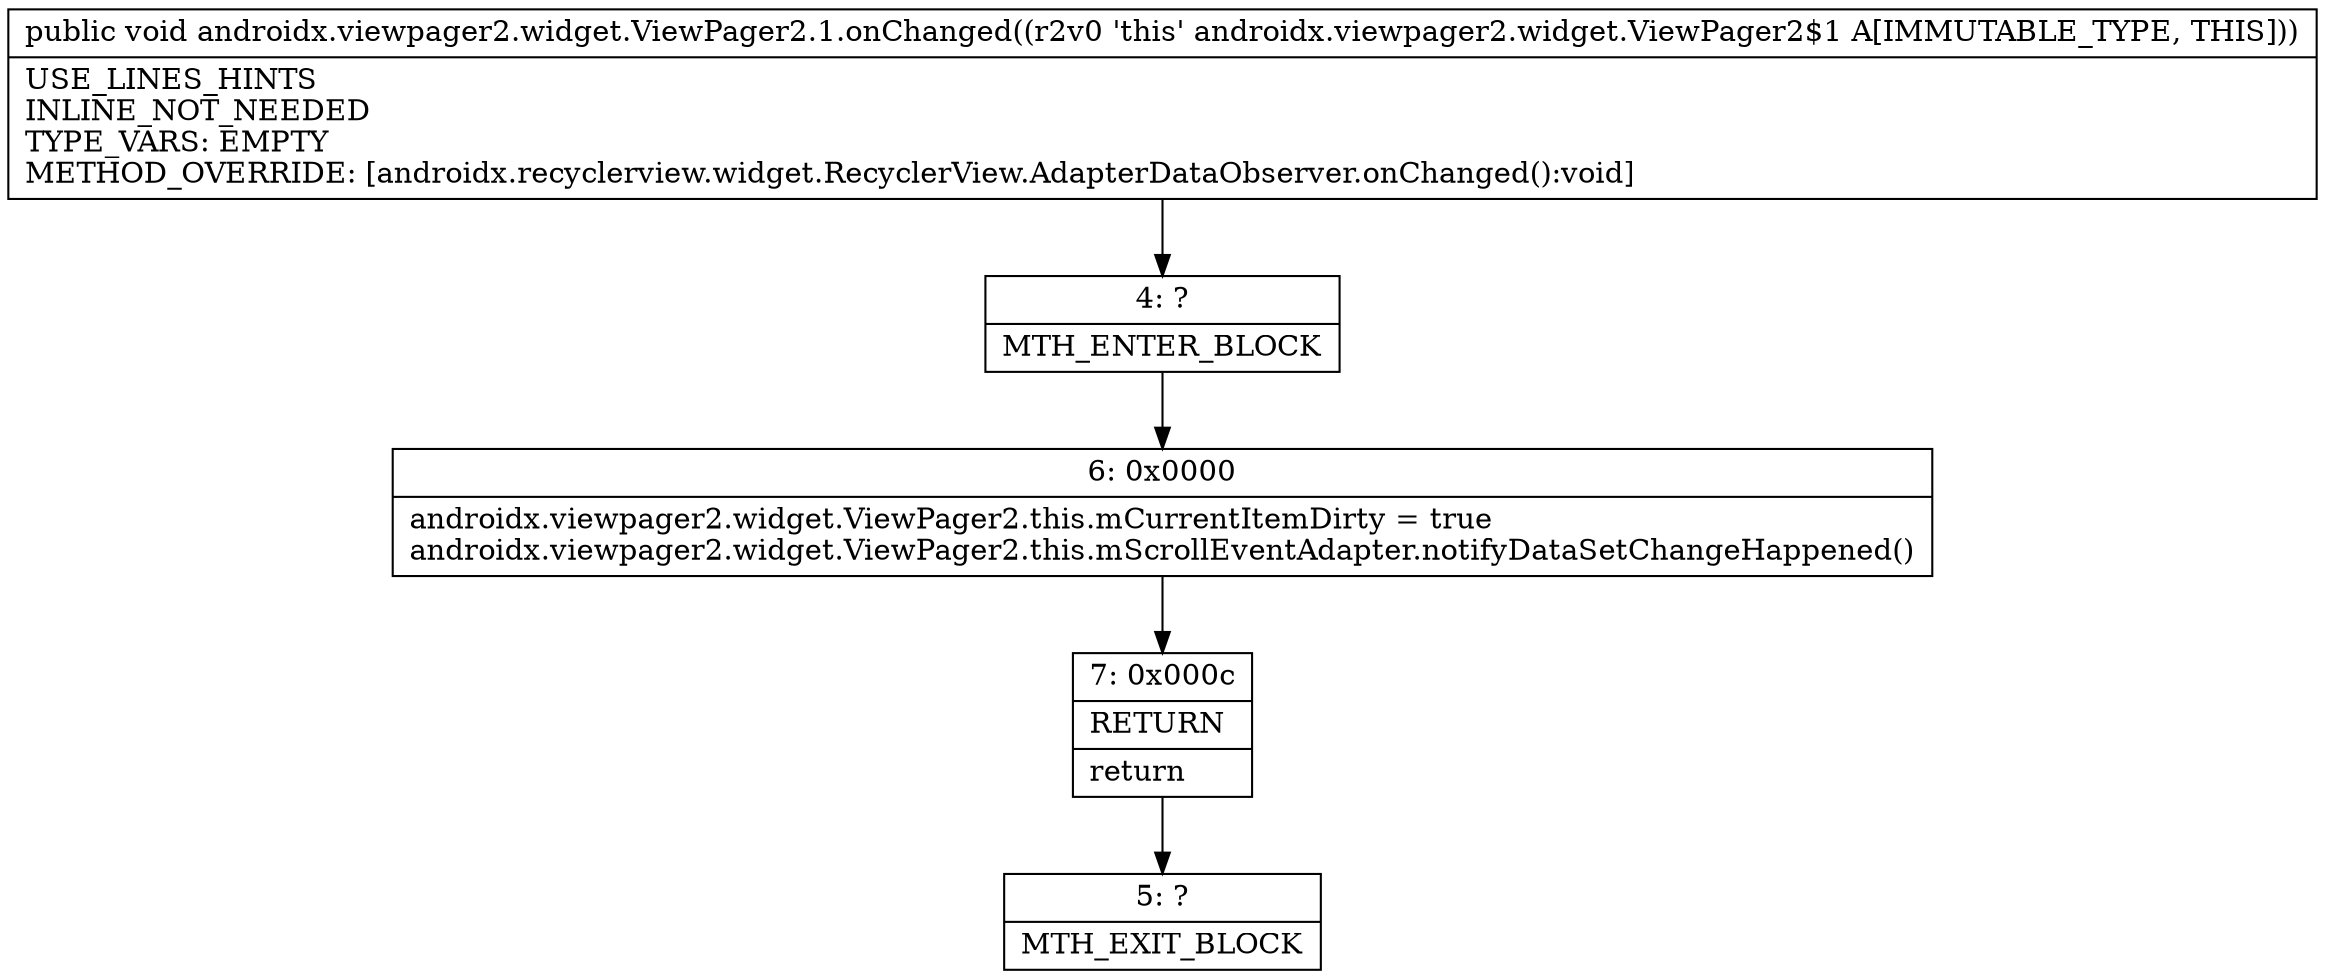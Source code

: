 digraph "CFG forandroidx.viewpager2.widget.ViewPager2.1.onChanged()V" {
Node_4 [shape=record,label="{4\:\ ?|MTH_ENTER_BLOCK\l}"];
Node_6 [shape=record,label="{6\:\ 0x0000|androidx.viewpager2.widget.ViewPager2.this.mCurrentItemDirty = true\landroidx.viewpager2.widget.ViewPager2.this.mScrollEventAdapter.notifyDataSetChangeHappened()\l}"];
Node_7 [shape=record,label="{7\:\ 0x000c|RETURN\l|return\l}"];
Node_5 [shape=record,label="{5\:\ ?|MTH_EXIT_BLOCK\l}"];
MethodNode[shape=record,label="{public void androidx.viewpager2.widget.ViewPager2.1.onChanged((r2v0 'this' androidx.viewpager2.widget.ViewPager2$1 A[IMMUTABLE_TYPE, THIS]))  | USE_LINES_HINTS\lINLINE_NOT_NEEDED\lTYPE_VARS: EMPTY\lMETHOD_OVERRIDE: [androidx.recyclerview.widget.RecyclerView.AdapterDataObserver.onChanged():void]\l}"];
MethodNode -> Node_4;Node_4 -> Node_6;
Node_6 -> Node_7;
Node_7 -> Node_5;
}

